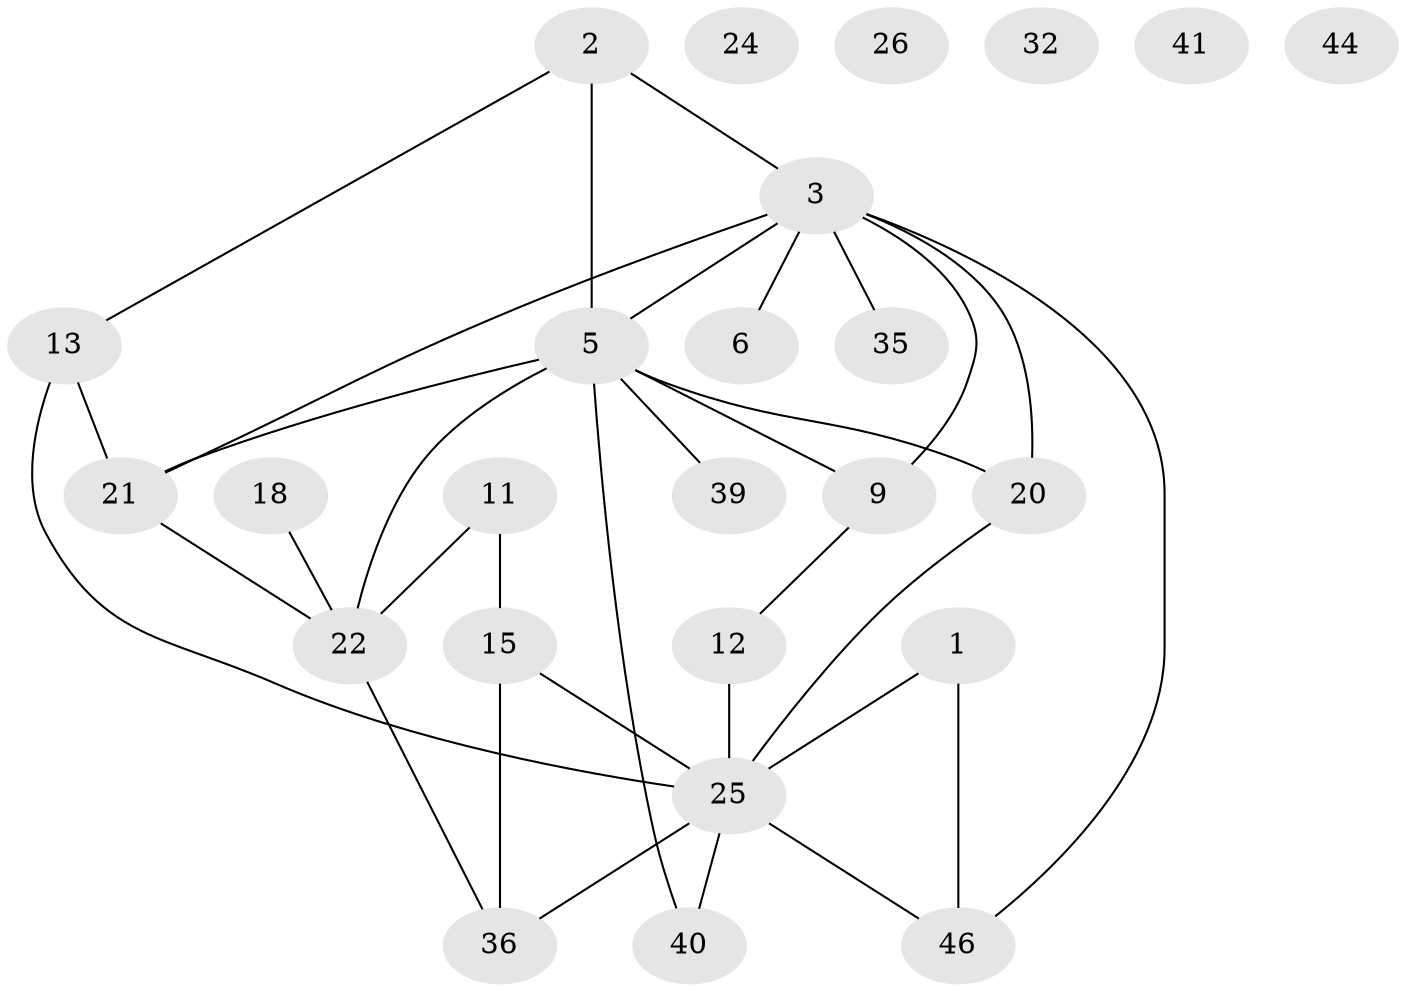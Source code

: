 // original degree distribution, {2: 0.27450980392156865, 3: 0.2549019607843137, 4: 0.13725490196078433, 1: 0.13725490196078433, 6: 0.0196078431372549, 5: 0.058823529411764705, 0: 0.09803921568627451, 7: 0.0196078431372549}
// Generated by graph-tools (version 1.1) at 2025/12/03/09/25 04:12:58]
// undirected, 25 vertices, 33 edges
graph export_dot {
graph [start="1"]
  node [color=gray90,style=filled];
  1;
  2 [super="+4"];
  3 [super="+8+7+31+10"];
  5 [super="+16+29"];
  6;
  9 [super="+17"];
  11 [super="+34+49"];
  12 [super="+38"];
  13 [super="+48+19"];
  15;
  18;
  20 [super="+30"];
  21 [super="+45"];
  22 [super="+23+27"];
  24;
  25 [super="+42+28"];
  26;
  32;
  35;
  36;
  39;
  40 [super="+43"];
  41;
  44;
  46;
  1 -- 46;
  1 -- 25;
  2 -- 5;
  2 -- 13;
  2 -- 3;
  3 -- 6;
  3 -- 35;
  3 -- 20;
  3 -- 21;
  3 -- 9;
  3 -- 46;
  3 -- 5;
  5 -- 20 [weight=2];
  5 -- 39 [weight=2];
  5 -- 22;
  5 -- 40;
  5 -- 9 [weight=2];
  5 -- 21;
  9 -- 12;
  11 -- 22 [weight=2];
  11 -- 15;
  12 -- 25;
  13 -- 25 [weight=2];
  13 -- 21;
  15 -- 36;
  15 -- 25;
  18 -- 22;
  20 -- 25;
  21 -- 22 [weight=2];
  22 -- 36;
  25 -- 36;
  25 -- 46;
  25 -- 40;
}
